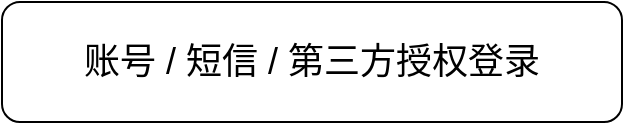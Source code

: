 <mxfile version="21.6.2" type="github">
  <diagram name="第 1 页" id="64XDmGbhgn4v8U2-Gf78">
    <mxGraphModel dx="3088" dy="3096" grid="1" gridSize="10" guides="1" tooltips="1" connect="1" arrows="1" fold="1" page="1" pageScale="1" pageWidth="827" pageHeight="1169" math="0" shadow="0">
      <root>
        <mxCell id="0" />
        <mxCell id="1" parent="0" />
        <mxCell id="XFw0k5FgELGrsxw95LTb-1" value="&lt;span style=&quot;font-size: 18px;&quot;&gt;账号 / 短信 / 第三方授权登录&lt;/span&gt;" style="rounded=1;whiteSpace=wrap;html=1;" vertex="1" parent="1">
          <mxGeometry x="-1380" y="-2300" width="310" height="60" as="geometry" />
        </mxCell>
      </root>
    </mxGraphModel>
  </diagram>
</mxfile>
